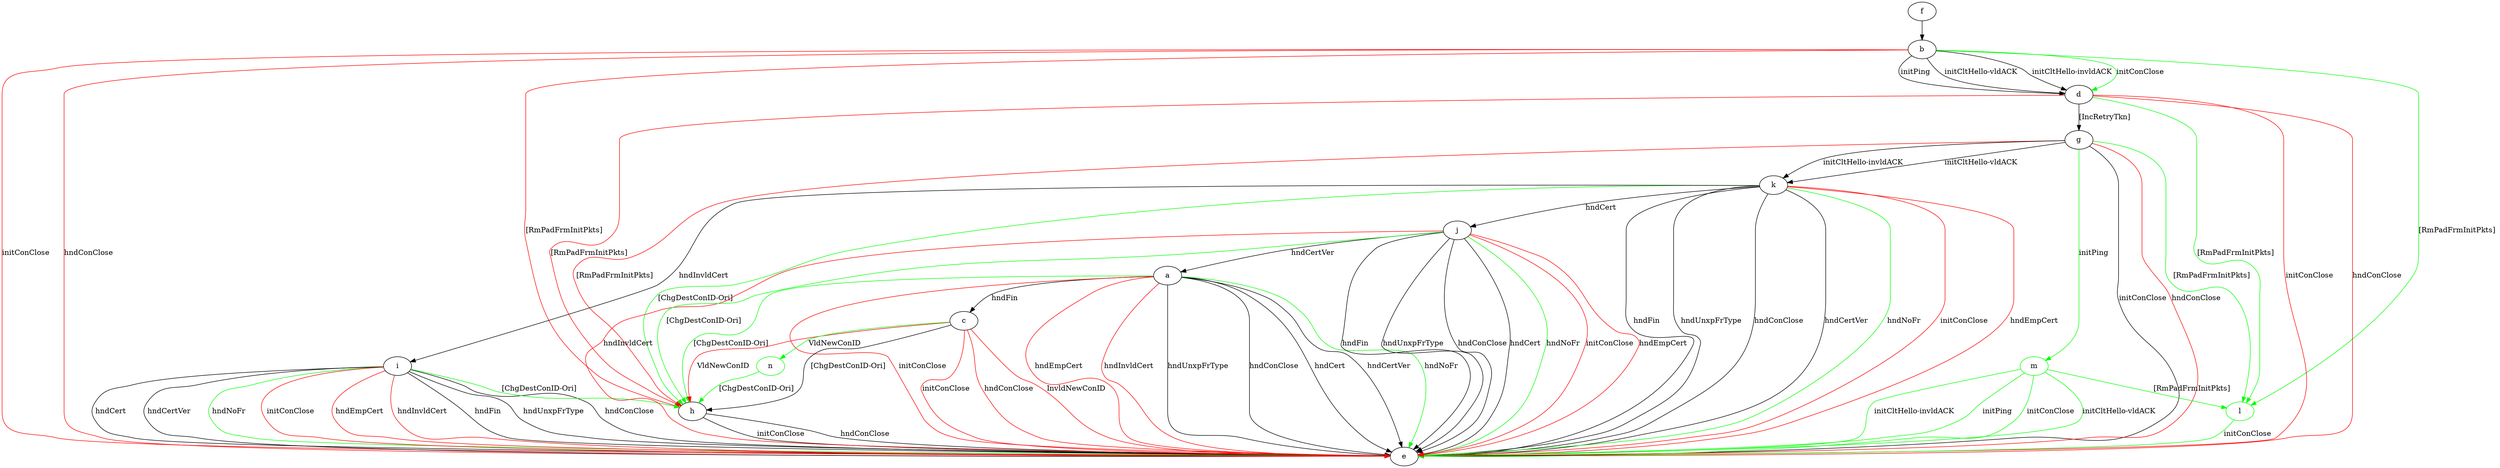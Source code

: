 digraph "" {
	a -> c	[key=0,
		label="hndFin "];
	a -> e	[key=0,
		label="hndUnxpFrType "];
	a -> e	[key=1,
		label="hndConClose "];
	a -> e	[key=2,
		label="hndCert "];
	a -> e	[key=3,
		label="hndCertVer "];
	a -> e	[key=4,
		color=green,
		label="hndNoFr "];
	a -> e	[key=5,
		color=red,
		label="initConClose "];
	a -> e	[key=6,
		color=red,
		label="hndEmpCert "];
	a -> e	[key=7,
		color=red,
		label="hndInvldCert "];
	a -> h	[key=0,
		color=green,
		label="[ChgDestConID-Ori] "];
	b -> d	[key=0,
		label="initPing "];
	b -> d	[key=1,
		label="initCltHello-vldACK "];
	b -> d	[key=2,
		label="initCltHello-invldACK "];
	b -> d	[key=3,
		color=green,
		label="initConClose "];
	b -> e	[key=0,
		color=red,
		label="initConClose "];
	b -> e	[key=1,
		color=red,
		label="hndConClose "];
	b -> h	[key=0,
		color=red,
		label="[RmPadFrmInitPkts] "];
	l	[color=green];
	b -> l	[key=0,
		color=green,
		label="[RmPadFrmInitPkts] "];
	c -> e	[key=0,
		color=red,
		label="initConClose "];
	c -> e	[key=1,
		color=red,
		label="hndConClose "];
	c -> e	[key=2,
		color=red,
		label="InvldNewConID "];
	c -> h	[key=0,
		label="[ChgDestConID-Ori] "];
	c -> h	[key=1,
		color=red,
		label="VldNewConID "];
	n	[color=green];
	c -> n	[key=0,
		color=green,
		label="VldNewConID "];
	d -> e	[key=0,
		color=red,
		label="initConClose "];
	d -> e	[key=1,
		color=red,
		label="hndConClose "];
	d -> g	[key=0,
		label="[IncRetryTkn] "];
	d -> h	[key=0,
		color=red,
		label="[RmPadFrmInitPkts] "];
	d -> l	[key=0,
		color=green,
		label="[RmPadFrmInitPkts] "];
	f -> b	[key=0];
	g -> e	[key=0,
		label="initConClose "];
	g -> e	[key=1,
		color=red,
		label="hndConClose "];
	g -> h	[key=0,
		color=red,
		label="[RmPadFrmInitPkts] "];
	g -> k	[key=0,
		label="initCltHello-vldACK "];
	g -> k	[key=1,
		label="initCltHello-invldACK "];
	g -> l	[key=0,
		color=green,
		label="[RmPadFrmInitPkts] "];
	m	[color=green];
	g -> m	[key=0,
		color=green,
		label="initPing "];
	h -> e	[key=0,
		label="initConClose "];
	h -> e	[key=1,
		label="hndConClose "];
	i -> e	[key=0,
		label="hndFin "];
	i -> e	[key=1,
		label="hndUnxpFrType "];
	i -> e	[key=2,
		label="hndConClose "];
	i -> e	[key=3,
		label="hndCert "];
	i -> e	[key=4,
		label="hndCertVer "];
	i -> e	[key=5,
		color=green,
		label="hndNoFr "];
	i -> e	[key=6,
		color=red,
		label="initConClose "];
	i -> e	[key=7,
		color=red,
		label="hndEmpCert "];
	i -> e	[key=8,
		color=red,
		label="hndInvldCert "];
	i -> h	[key=0,
		color=green,
		label="[ChgDestConID-Ori] "];
	j -> a	[key=0,
		label="hndCertVer "];
	j -> e	[key=0,
		label="hndFin "];
	j -> e	[key=1,
		label="hndUnxpFrType "];
	j -> e	[key=2,
		label="hndConClose "];
	j -> e	[key=3,
		label="hndCert "];
	j -> e	[key=4,
		color=green,
		label="hndNoFr "];
	j -> e	[key=5,
		color=red,
		label="initConClose "];
	j -> e	[key=6,
		color=red,
		label="hndEmpCert "];
	j -> e	[key=7,
		color=red,
		label="hndInvldCert "];
	j -> h	[key=0,
		color=green,
		label="[ChgDestConID-Ori] "];
	k -> e	[key=0,
		label="hndFin "];
	k -> e	[key=1,
		label="hndUnxpFrType "];
	k -> e	[key=2,
		label="hndConClose "];
	k -> e	[key=3,
		label="hndCertVer "];
	k -> e	[key=4,
		color=green,
		label="hndNoFr "];
	k -> e	[key=5,
		color=red,
		label="initConClose "];
	k -> e	[key=6,
		color=red,
		label="hndEmpCert "];
	k -> h	[key=0,
		color=green,
		label="[ChgDestConID-Ori] "];
	k -> i	[key=0,
		label="hndInvldCert "];
	k -> j	[key=0,
		label="hndCert "];
	l -> e	[key=0,
		color=green,
		label="initConClose "];
	m -> e	[key=0,
		color=green,
		label="initPing "];
	m -> e	[key=1,
		color=green,
		label="initConClose "];
	m -> e	[key=2,
		color=green,
		label="initCltHello-vldACK "];
	m -> e	[key=3,
		color=green,
		label="initCltHello-invldACK "];
	m -> l	[key=0,
		color=green,
		label="[RmPadFrmInitPkts] "];
	n -> h	[key=0,
		color=green,
		label="[ChgDestConID-Ori] "];
}
